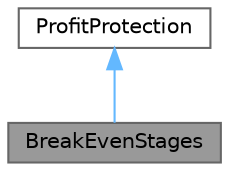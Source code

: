 digraph "BreakEvenStages"
{
 // LATEX_PDF_SIZE
  bgcolor="transparent";
  edge [fontname=Helvetica,fontsize=10,labelfontname=Helvetica,labelfontsize=10];
  node [fontname=Helvetica,fontsize=10,shape=box,height=0.2,width=0.4];
  Node1 [id="Node000001",label="BreakEvenStages",height=0.2,width=0.4,color="gray40", fillcolor="grey60", style="filled", fontcolor="black",tooltip="Class to handle the stages of moving stop loss to break-even for multiple positions."];
  Node2 -> Node1 [id="edge1_Node000001_Node000002",dir="back",color="steelblue1",style="solid",tooltip=" "];
  Node2 [id="Node000002",label="ProfitProtection",height=0.2,width=0.4,color="gray40", fillcolor="white", style="filled",URL="$class_profit_protection.html",tooltip="Class to handle profit protection mechanisms such as trailing stops and break-even adjustments."];
}
